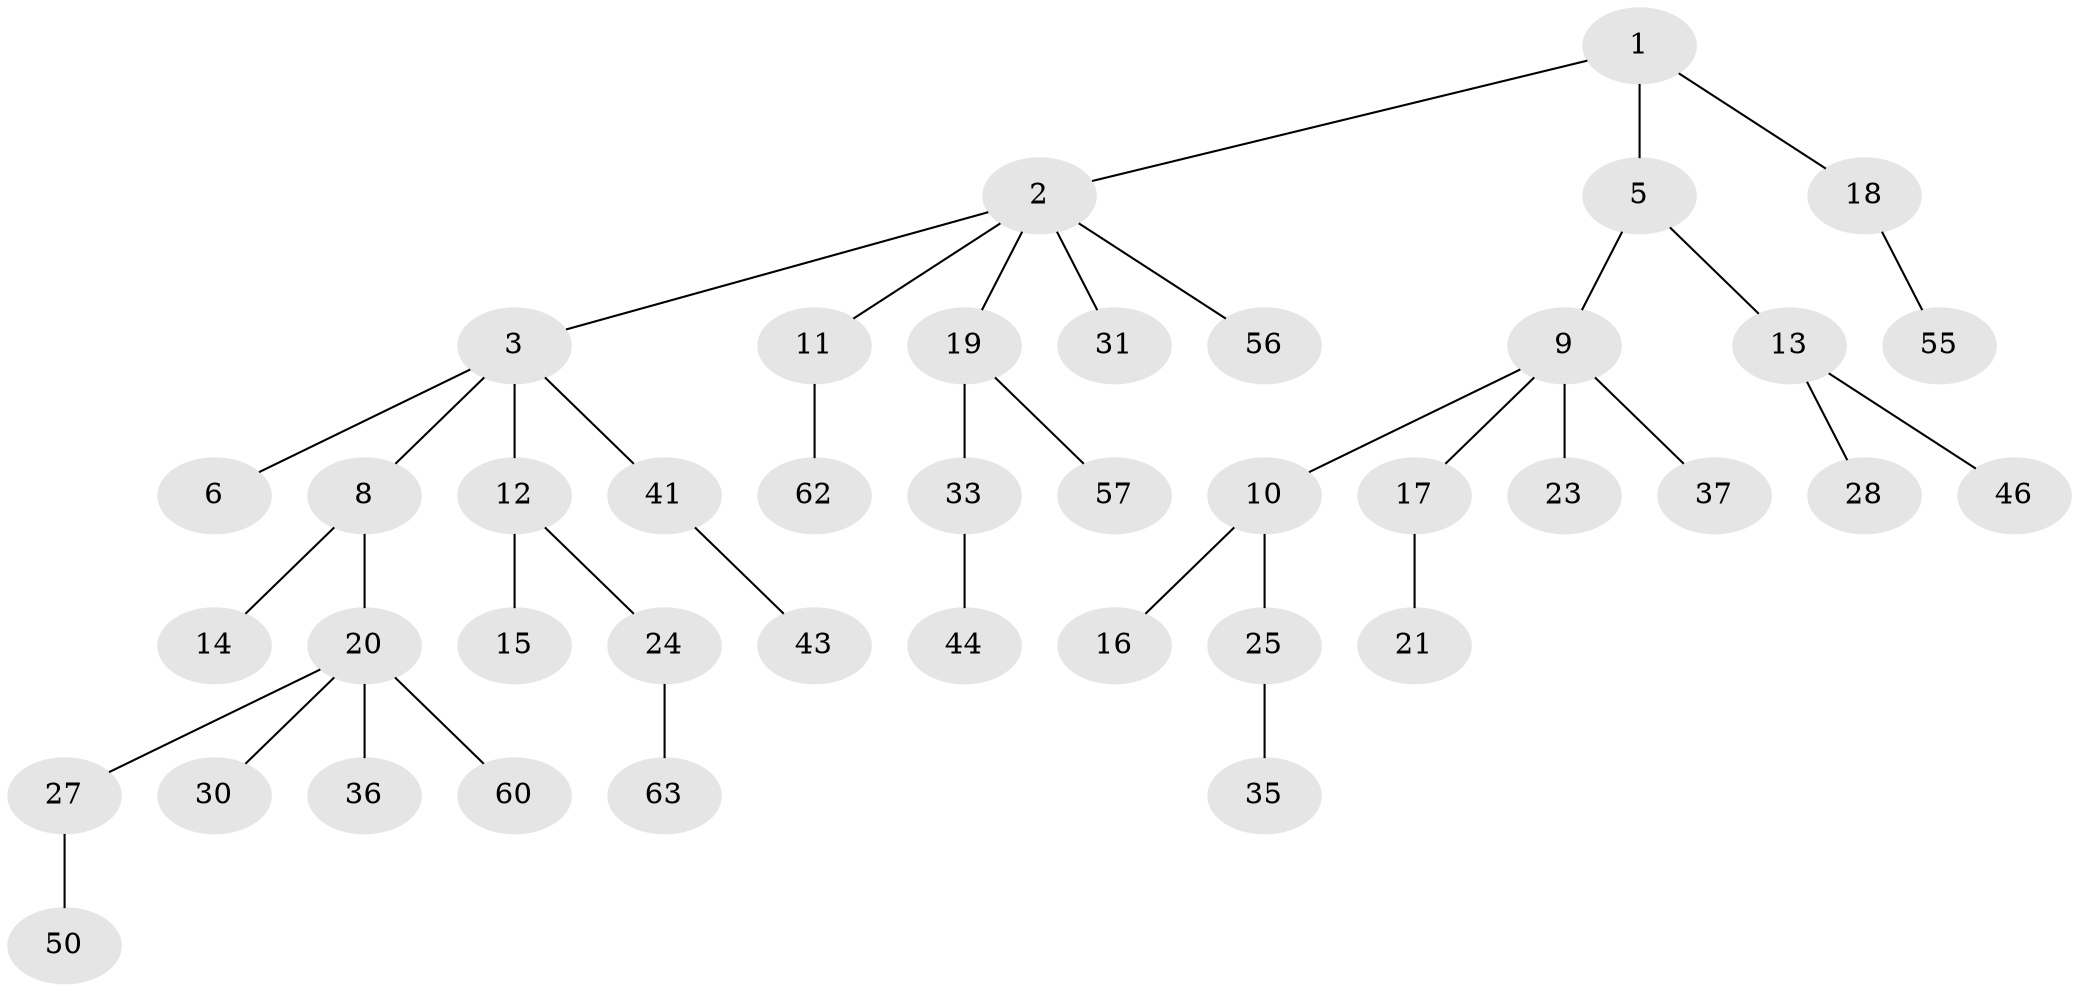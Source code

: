 // original degree distribution, {3: 0.140625, 6: 0.03125, 4: 0.0625, 1: 0.46875, 2: 0.28125, 5: 0.015625}
// Generated by graph-tools (version 1.1) at 2025/11/02/27/25 16:11:27]
// undirected, 41 vertices, 40 edges
graph export_dot {
graph [start="1"]
  node [color=gray90,style=filled];
  1 [super="+7"];
  2 [super="+52"];
  3 [super="+4"];
  5;
  6;
  8;
  9 [super="+59"];
  10 [super="+22"];
  11 [super="+40"];
  12 [super="+61"];
  13 [super="+26"];
  14 [super="+29"];
  15;
  16 [super="+49"];
  17 [super="+39"];
  18 [super="+64"];
  19 [super="+53"];
  20 [super="+58"];
  21 [super="+51"];
  23 [super="+45"];
  24 [super="+32"];
  25 [super="+34"];
  27 [super="+47"];
  28 [super="+38"];
  30;
  31;
  33 [super="+42"];
  35;
  36;
  37;
  41;
  43 [super="+54"];
  44;
  46 [super="+48"];
  50;
  55;
  56;
  57;
  60;
  62;
  63;
  1 -- 2;
  1 -- 5;
  1 -- 18;
  2 -- 3;
  2 -- 11;
  2 -- 19;
  2 -- 31;
  2 -- 56;
  3 -- 12;
  3 -- 41;
  3 -- 8;
  3 -- 6;
  5 -- 9;
  5 -- 13;
  8 -- 14;
  8 -- 20;
  9 -- 10;
  9 -- 17;
  9 -- 23;
  9 -- 37;
  10 -- 16;
  10 -- 25;
  11 -- 62;
  12 -- 15;
  12 -- 24;
  13 -- 46;
  13 -- 28;
  17 -- 21;
  18 -- 55;
  19 -- 33;
  19 -- 57;
  20 -- 27;
  20 -- 30;
  20 -- 36;
  20 -- 60;
  24 -- 63;
  25 -- 35;
  27 -- 50;
  33 -- 44;
  41 -- 43;
}
